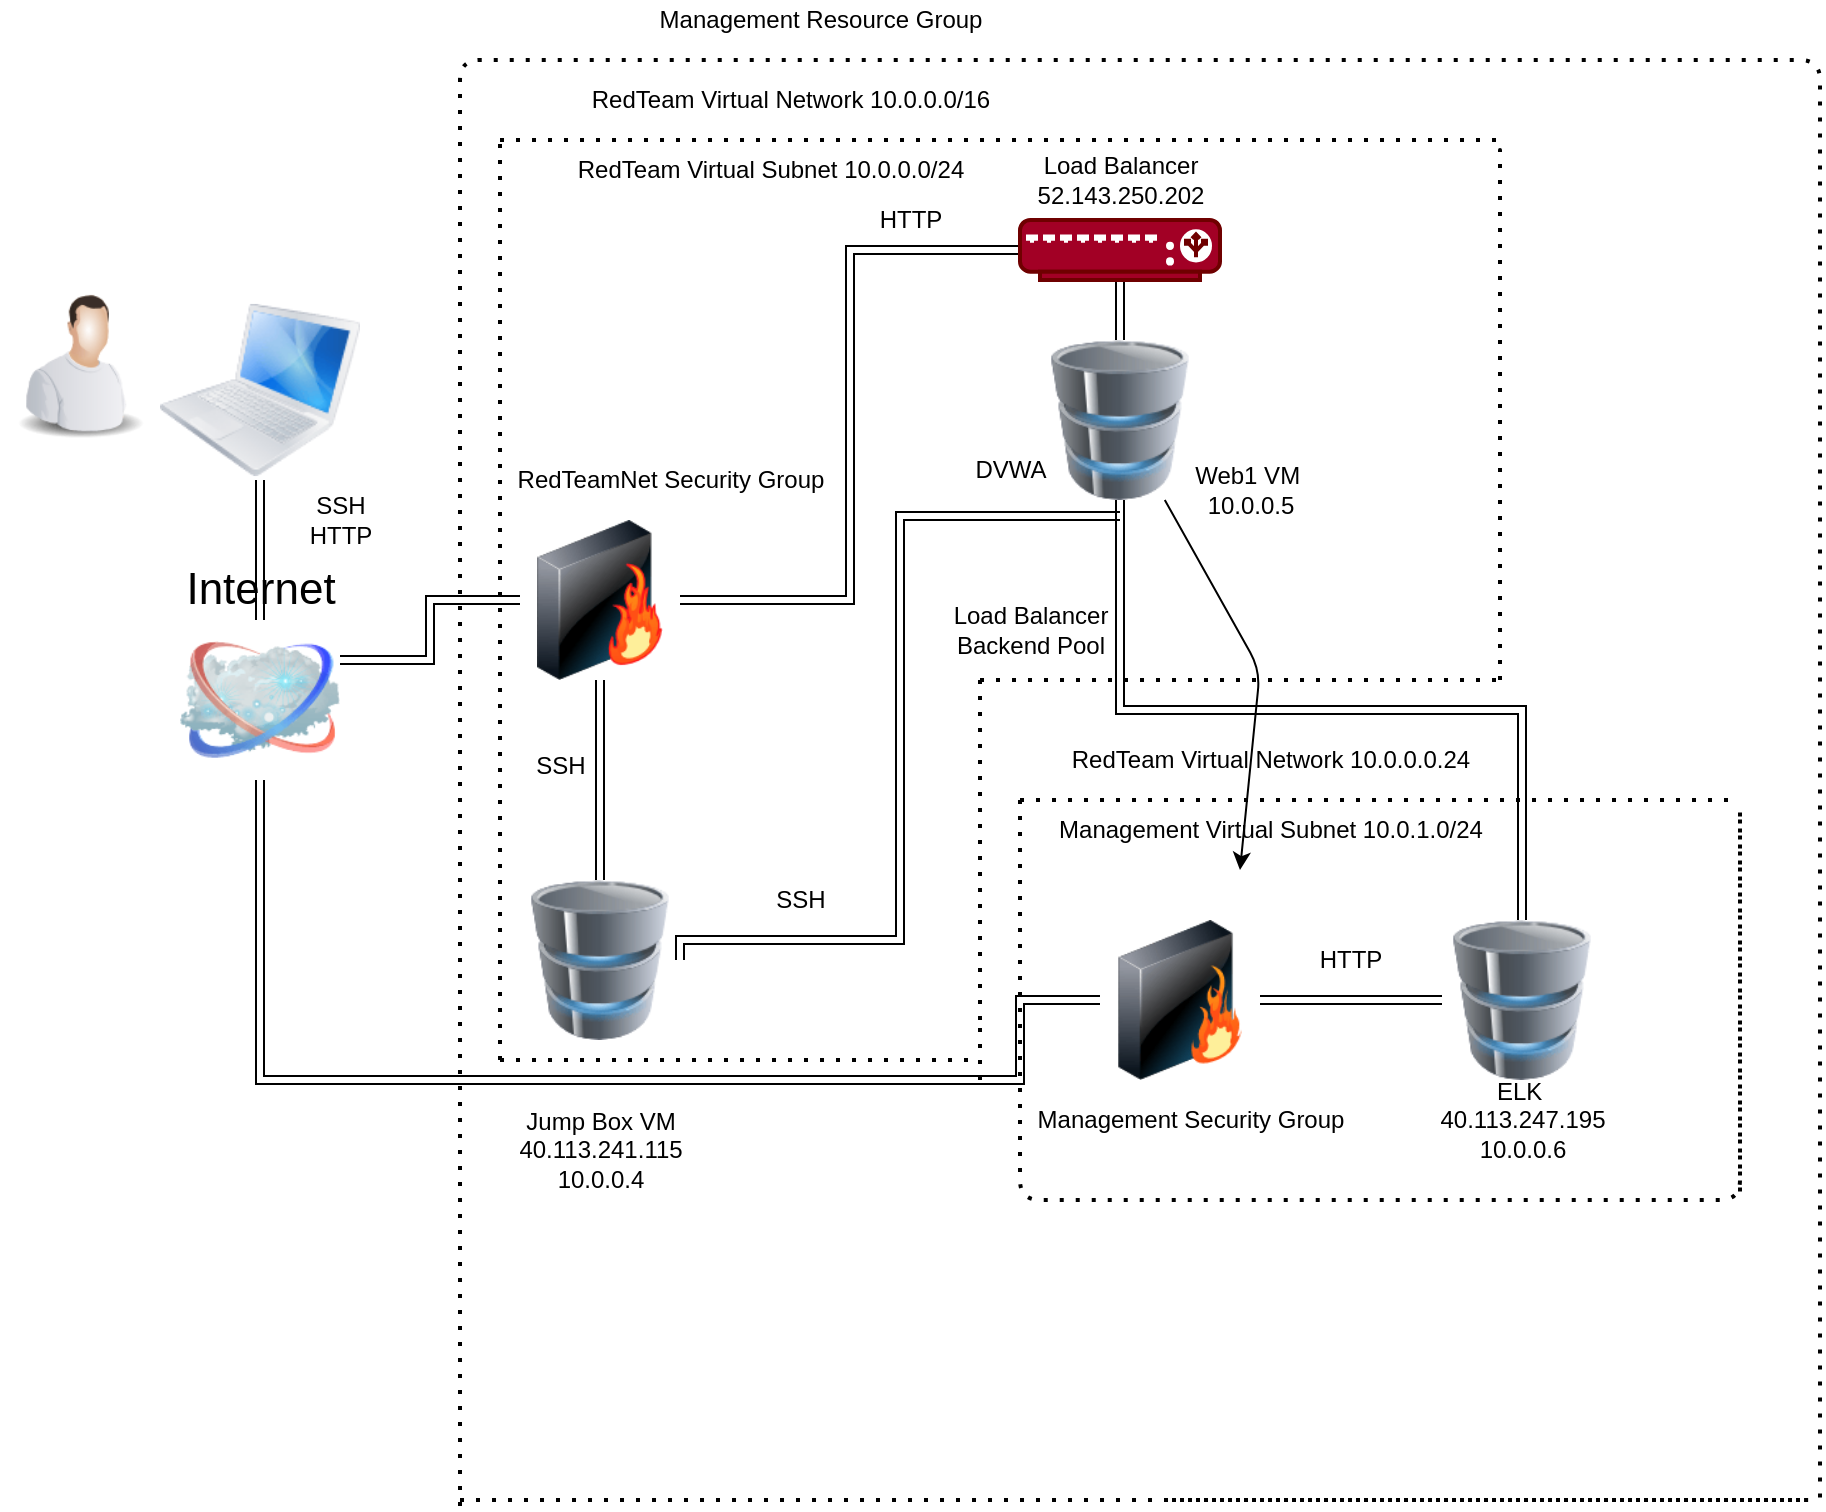 <mxfile version="13.7.9" type="device"><diagram name="Page-1" id="55a83fd1-7818-8e21-69c5-c3457e3827bb"><mxGraphModel dx="912" dy="607" grid="1" gridSize="10" guides="1" tooltips="1" connect="1" arrows="1" fold="1" page="1" pageScale="1" pageWidth="1100" pageHeight="850" background="#ffffff" math="0" shadow="0"><root><mxCell id="0"/><mxCell id="1" parent="0"/><mxCell id="KIj7Hcvd8PhbZ6Lyw-OX-13" style="edgeStyle=orthogonalEdgeStyle;rounded=0;orthogonalLoop=1;jettySize=auto;html=1;exitX=1;exitY=0.25;exitDx=0;exitDy=0;entryX=0;entryY=0.5;entryDx=0;entryDy=0;shape=link;" parent="1" source="69ecfefc5c41e42c-2" target="KIj7Hcvd8PhbZ6Lyw-OX-4" edge="1"><mxGeometry relative="1" as="geometry"/></mxCell><mxCell id="69ecfefc5c41e42c-2" value="Internet" style="image;html=1;labelBackgroundColor=#ffffff;image=img/lib/clip_art/networking/Cloud_128x128.png;rounded=1;shadow=0;comic=0;strokeWidth=2;fontSize=22;labelPosition=center;verticalLabelPosition=top;align=center;verticalAlign=bottom;" parent="1" vertex="1"><mxGeometry x="100" y="360" width="80" height="80" as="geometry"/></mxCell><mxCell id="KIj7Hcvd8PhbZ6Lyw-OX-25" style="edgeStyle=orthogonalEdgeStyle;shape=link;rounded=0;orthogonalLoop=1;jettySize=auto;html=1;exitX=0.5;exitY=1;exitDx=0;exitDy=0;" parent="1" source="KIj7Hcvd8PhbZ6Lyw-OX-1" target="69ecfefc5c41e42c-2" edge="1"><mxGeometry relative="1" as="geometry"><Array as="points"><mxPoint x="140" y="400"/><mxPoint x="140" y="400"/></Array></mxGeometry></mxCell><mxCell id="KIj7Hcvd8PhbZ6Lyw-OX-1" value="" style="image;html=1;image=img/lib/clip_art/computers/MacBook_128x128.png;direction=east;flipH=1;" parent="1" vertex="1"><mxGeometry x="90" y="200" width="100" height="90" as="geometry"/></mxCell><mxCell id="KIj7Hcvd8PhbZ6Lyw-OX-15" style="edgeStyle=orthogonalEdgeStyle;rounded=0;orthogonalLoop=1;jettySize=auto;html=1;shape=link;" parent="1" source="KIj7Hcvd8PhbZ6Lyw-OX-4" target="KIj7Hcvd8PhbZ6Lyw-OX-9" edge="1"><mxGeometry relative="1" as="geometry"/></mxCell><mxCell id="KIj7Hcvd8PhbZ6Lyw-OX-20" style="edgeStyle=orthogonalEdgeStyle;rounded=0;orthogonalLoop=1;jettySize=auto;html=1;shape=link;entryX=0;entryY=0.5;entryDx=0;entryDy=0;entryPerimeter=0;" parent="1" source="KIj7Hcvd8PhbZ6Lyw-OX-4" target="KIj7Hcvd8PhbZ6Lyw-OX-18" edge="1"><mxGeometry relative="1" as="geometry"><mxPoint x="370" y="160" as="targetPoint"/></mxGeometry></mxCell><mxCell id="KIj7Hcvd8PhbZ6Lyw-OX-4" value="" style="image;html=1;image=img/lib/clip_art/networking/Firewall-page1_128x128.png" parent="1" vertex="1"><mxGeometry x="270" y="310" width="80" height="80" as="geometry"/></mxCell><mxCell id="KIj7Hcvd8PhbZ6Lyw-OX-43" style="edgeStyle=orthogonalEdgeStyle;shape=link;rounded=0;orthogonalLoop=1;jettySize=auto;html=1;exitX=0.5;exitY=1;exitDx=0;exitDy=0;entryX=0.5;entryY=0;entryDx=0;entryDy=0;" parent="1" source="KIj7Hcvd8PhbZ6Lyw-OX-6" target="KIj7Hcvd8PhbZ6Lyw-OX-8" edge="1"><mxGeometry relative="1" as="geometry"/></mxCell><mxCell id="KIj7Hcvd8PhbZ6Lyw-OX-6" value="" style="image;html=1;image=img/lib/clip_art/computers/Database_128x128.png" parent="1" vertex="1"><mxGeometry x="530" y="220" width="80" height="80" as="geometry"/></mxCell><mxCell id="KIj7Hcvd8PhbZ6Lyw-OX-8" value="" style="image;html=1;image=img/lib/clip_art/computers/Database_128x128.png" parent="1" vertex="1"><mxGeometry x="731" y="510" width="80" height="80" as="geometry"/></mxCell><mxCell id="KIj7Hcvd8PhbZ6Lyw-OX-46" style="edgeStyle=orthogonalEdgeStyle;shape=link;rounded=0;orthogonalLoop=1;jettySize=auto;html=1;exitX=1;exitY=0.5;exitDx=0;exitDy=0;" parent="1" source="KIj7Hcvd8PhbZ6Lyw-OX-9" edge="1"><mxGeometry relative="1" as="geometry"><mxPoint x="570" y="308" as="targetPoint"/><Array as="points"><mxPoint x="460" y="520"/><mxPoint x="460" y="308"/></Array></mxGeometry></mxCell><mxCell id="KIj7Hcvd8PhbZ6Lyw-OX-9" value="" style="image;html=1;image=img/lib/clip_art/computers/Database_128x128.png" parent="1" vertex="1"><mxGeometry x="270" y="490" width="80" height="80" as="geometry"/></mxCell><mxCell id="KIj7Hcvd8PhbZ6Lyw-OX-17" value="" style="image;html=1;image=img/lib/clip_art/people/Worker_Man_128x128.png" parent="1" vertex="1"><mxGeometry x="10" y="190" width="80" height="80" as="geometry"/></mxCell><mxCell id="KIj7Hcvd8PhbZ6Lyw-OX-42" style="edgeStyle=orthogonalEdgeStyle;shape=link;rounded=0;orthogonalLoop=1;jettySize=auto;html=1;exitX=0.5;exitY=1;exitDx=0;exitDy=0;exitPerimeter=0;entryX=0.5;entryY=0;entryDx=0;entryDy=0;" parent="1" source="KIj7Hcvd8PhbZ6Lyw-OX-18" target="KIj7Hcvd8PhbZ6Lyw-OX-6" edge="1"><mxGeometry relative="1" as="geometry"/></mxCell><mxCell id="KIj7Hcvd8PhbZ6Lyw-OX-18" value="" style="fontColor=#ffffff;verticalAlign=top;verticalLabelPosition=bottom;labelPosition=center;align=center;html=1;outlineConnect=0;fillColor=#a20025;strokeColor=#6F0000;gradientDirection=north;strokeWidth=2;shape=mxgraph.networks.load_balancer;" parent="1" vertex="1"><mxGeometry x="520" y="160" width="100" height="30" as="geometry"/></mxCell><mxCell id="KIj7Hcvd8PhbZ6Lyw-OX-32" style="edgeStyle=orthogonalEdgeStyle;shape=link;rounded=0;orthogonalLoop=1;jettySize=auto;html=1;" parent="1" source="KIj7Hcvd8PhbZ6Lyw-OX-30" target="KIj7Hcvd8PhbZ6Lyw-OX-8" edge="1"><mxGeometry relative="1" as="geometry"/></mxCell><mxCell id="KIj7Hcvd8PhbZ6Lyw-OX-56" style="edgeStyle=orthogonalEdgeStyle;shape=link;rounded=0;orthogonalLoop=1;jettySize=auto;html=1;exitX=0;exitY=0.5;exitDx=0;exitDy=0;entryX=0.5;entryY=1;entryDx=0;entryDy=0;" parent="1" source="KIj7Hcvd8PhbZ6Lyw-OX-30" target="69ecfefc5c41e42c-2" edge="1"><mxGeometry relative="1" as="geometry"><Array as="points"><mxPoint x="520" y="550"/><mxPoint x="520" y="590"/><mxPoint x="140" y="590"/></Array></mxGeometry></mxCell><mxCell id="KIj7Hcvd8PhbZ6Lyw-OX-30" value="" style="image;html=1;image=img/lib/clip_art/networking/Firewall_128x128.png" parent="1" vertex="1"><mxGeometry x="560" y="510" width="80" height="80" as="geometry"/></mxCell><mxCell id="KIj7Hcvd8PhbZ6Lyw-OX-38" value="ELK&amp;nbsp;&lt;br&gt;40.113.247.195&lt;br&gt;10.0.0.6" style="text;html=1;align=center;verticalAlign=middle;resizable=0;points=[];autosize=1;" parent="1" vertex="1"><mxGeometry x="721" y="585" width="100" height="50" as="geometry"/></mxCell><mxCell id="KIj7Hcvd8PhbZ6Lyw-OX-39" value="Web1 VM&amp;nbsp;&lt;br&gt;10.0.0.5" style="text;html=1;align=center;verticalAlign=middle;resizable=0;points=[];autosize=1;" parent="1" vertex="1"><mxGeometry x="600" y="280" width="70" height="30" as="geometry"/></mxCell><mxCell id="KIj7Hcvd8PhbZ6Lyw-OX-40" value="HTTP&lt;br&gt;" style="text;html=1;align=center;verticalAlign=middle;resizable=0;points=[];autosize=1;" parent="1" vertex="1"><mxGeometry x="440" y="150" width="50" height="20" as="geometry"/></mxCell><mxCell id="KIj7Hcvd8PhbZ6Lyw-OX-41" value="Load Balancer&lt;br&gt;52.143.250.202" style="text;html=1;align=center;verticalAlign=middle;resizable=0;points=[];autosize=1;" parent="1" vertex="1"><mxGeometry x="520" y="125" width="100" height="30" as="geometry"/></mxCell><mxCell id="KIj7Hcvd8PhbZ6Lyw-OX-44" value="SSH&lt;br&gt;&lt;br&gt;" style="text;html=1;align=center;verticalAlign=middle;resizable=0;points=[];autosize=1;" parent="1" vertex="1"><mxGeometry x="270" y="425" width="40" height="30" as="geometry"/></mxCell><mxCell id="KIj7Hcvd8PhbZ6Lyw-OX-49" value="" style="endArrow=none;dashed=1;html=1;dashPattern=1 3;strokeWidth=2;" parent="1" edge="1"><mxGeometry width="50" height="50" relative="1" as="geometry"><mxPoint x="520" y="450" as="sourcePoint"/><mxPoint x="880" y="650" as="targetPoint"/><Array as="points"><mxPoint x="520" y="650"/><mxPoint x="880" y="650"/><mxPoint x="880" y="450"/></Array></mxGeometry></mxCell><mxCell id="KIj7Hcvd8PhbZ6Lyw-OX-52" value="" style="endArrow=none;dashed=1;html=1;dashPattern=1 3;strokeWidth=2;" parent="1" edge="1"><mxGeometry width="50" height="50" relative="1" as="geometry"><mxPoint x="520" y="450" as="sourcePoint"/><mxPoint x="880" y="450" as="targetPoint"/></mxGeometry></mxCell><mxCell id="KIj7Hcvd8PhbZ6Lyw-OX-53" value="RedTeam Virtual Network 10.0.0.0.24" style="text;html=1;align=center;verticalAlign=middle;resizable=0;points=[];autosize=1;" parent="1" vertex="1"><mxGeometry x="540" y="420" width="210" height="20" as="geometry"/></mxCell><mxCell id="KIj7Hcvd8PhbZ6Lyw-OX-54" value="Management Virtual Subnet 10.0.1.0/24" style="text;html=1;align=center;verticalAlign=middle;resizable=0;points=[];autosize=1;" parent="1" vertex="1"><mxGeometry x="530" y="455" width="230" height="20" as="geometry"/></mxCell><mxCell id="KIj7Hcvd8PhbZ6Lyw-OX-55" value="" style="endArrow=none;dashed=1;html=1;dashPattern=1 3;strokeWidth=2;" parent="1" edge="1"><mxGeometry width="50" height="50" relative="1" as="geometry"><mxPoint x="880" y="450" as="sourcePoint"/><mxPoint x="880" y="450" as="targetPoint"/></mxGeometry></mxCell><mxCell id="KIj7Hcvd8PhbZ6Lyw-OX-58" style="edgeStyle=orthogonalEdgeStyle;shape=link;rounded=0;orthogonalLoop=1;jettySize=auto;html=1;exitX=1;exitY=0.5;exitDx=0;exitDy=0;" parent="1" source="KIj7Hcvd8PhbZ6Lyw-OX-30" edge="1"><mxGeometry relative="1" as="geometry"><mxPoint x="650" y="550" as="targetPoint"/></mxGeometry></mxCell><mxCell id="KIj7Hcvd8PhbZ6Lyw-OX-59" value="Management Security Group" style="text;html=1;align=center;verticalAlign=middle;resizable=0;points=[];autosize=1;" parent="1" vertex="1"><mxGeometry x="520" y="600" width="170" height="20" as="geometry"/></mxCell><mxCell id="KIj7Hcvd8PhbZ6Lyw-OX-60" value="RedTeamNet Security Group" style="text;html=1;align=center;verticalAlign=middle;resizable=0;points=[];autosize=1;" parent="1" vertex="1"><mxGeometry x="260" y="280" width="170" height="20" as="geometry"/></mxCell><mxCell id="KIj7Hcvd8PhbZ6Lyw-OX-61" value="SSH" style="text;html=1;align=center;verticalAlign=middle;resizable=0;points=[];autosize=1;" parent="1" vertex="1"><mxGeometry x="390" y="490" width="40" height="20" as="geometry"/></mxCell><mxCell id="KIj7Hcvd8PhbZ6Lyw-OX-62" value="DVWA&lt;br&gt;" style="text;html=1;align=center;verticalAlign=middle;resizable=0;points=[];autosize=1;" parent="1" vertex="1"><mxGeometry x="490" y="275" width="50" height="20" as="geometry"/></mxCell><mxCell id="KIj7Hcvd8PhbZ6Lyw-OX-63" value="" style="endArrow=none;dashed=1;html=1;dashPattern=1 3;strokeWidth=2;" parent="1" edge="1"><mxGeometry width="50" height="50" relative="1" as="geometry"><mxPoint x="240" y="803" as="sourcePoint"/><mxPoint x="920" y="803" as="targetPoint"/><Array as="points"><mxPoint x="240" y="80"/><mxPoint x="920" y="80"/></Array></mxGeometry></mxCell><mxCell id="KIj7Hcvd8PhbZ6Lyw-OX-64" value="" style="endArrow=none;dashed=1;html=1;dashPattern=1 3;strokeWidth=2;" parent="1" edge="1"><mxGeometry width="50" height="50" relative="1" as="geometry"><mxPoint x="240" y="800" as="sourcePoint"/><mxPoint x="590" y="800" as="targetPoint"/><Array as="points"><mxPoint x="920" y="800"/></Array></mxGeometry></mxCell><mxCell id="KIj7Hcvd8PhbZ6Lyw-OX-65" value="Management Resource Group&lt;br&gt;" style="text;html=1;align=center;verticalAlign=middle;resizable=0;points=[];autosize=1;" parent="1" vertex="1"><mxGeometry x="330" y="50" width="180" height="20" as="geometry"/></mxCell><mxCell id="KIj7Hcvd8PhbZ6Lyw-OX-70" value="" style="endArrow=none;dashed=1;html=1;dashPattern=1 3;strokeWidth=2;" parent="1" edge="1"><mxGeometry width="50" height="50" relative="1" as="geometry"><mxPoint x="760" y="390" as="sourcePoint"/><mxPoint x="760" y="390" as="targetPoint"/><Array as="points"><mxPoint x="760" y="120"/></Array></mxGeometry></mxCell><mxCell id="KIj7Hcvd8PhbZ6Lyw-OX-71" value="" style="endArrow=none;dashed=1;html=1;dashPattern=1 3;strokeWidth=2;" parent="1" edge="1"><mxGeometry width="50" height="50" relative="1" as="geometry"><mxPoint x="500" y="390" as="sourcePoint"/><mxPoint x="760" y="390" as="targetPoint"/><Array as="points"/></mxGeometry></mxCell><mxCell id="KIj7Hcvd8PhbZ6Lyw-OX-72" value="" style="endArrow=none;dashed=1;html=1;dashPattern=1 3;strokeWidth=2;" parent="1" edge="1"><mxGeometry width="50" height="50" relative="1" as="geometry"><mxPoint x="260" y="120" as="sourcePoint"/><mxPoint x="760" y="120" as="targetPoint"/><Array as="points"><mxPoint x="740" y="120"/></Array></mxGeometry></mxCell><mxCell id="KIj7Hcvd8PhbZ6Lyw-OX-73" value="" style="endArrow=none;dashed=1;html=1;dashPattern=1 3;strokeWidth=2;" parent="1" edge="1"><mxGeometry width="50" height="50" relative="1" as="geometry"><mxPoint x="260" y="580" as="sourcePoint"/><mxPoint x="260" y="120" as="targetPoint"/></mxGeometry></mxCell><mxCell id="KIj7Hcvd8PhbZ6Lyw-OX-74" value="" style="endArrow=none;dashed=1;html=1;dashPattern=1 3;strokeWidth=2;" parent="1" edge="1"><mxGeometry width="50" height="50" relative="1" as="geometry"><mxPoint x="260" y="580" as="sourcePoint"/><mxPoint x="500" y="580" as="targetPoint"/></mxGeometry></mxCell><mxCell id="KIj7Hcvd8PhbZ6Lyw-OX-75" value="" style="endArrow=none;dashed=1;html=1;dashPattern=1 3;strokeWidth=2;" parent="1" edge="1"><mxGeometry width="50" height="50" relative="1" as="geometry"><mxPoint x="500" y="590" as="sourcePoint"/><mxPoint x="500" y="560" as="targetPoint"/></mxGeometry></mxCell><mxCell id="KIj7Hcvd8PhbZ6Lyw-OX-76" value="SSH&lt;br&gt;HTTP&lt;br&gt;" style="text;html=1;align=center;verticalAlign=middle;resizable=0;points=[];autosize=1;" parent="1" vertex="1"><mxGeometry x="155" y="295" width="50" height="30" as="geometry"/></mxCell><mxCell id="KIj7Hcvd8PhbZ6Lyw-OX-77" value="RedTeam Virtual Network 10.0.0.0/16" style="text;html=1;align=center;verticalAlign=middle;resizable=0;points=[];autosize=1;" parent="1" vertex="1"><mxGeometry x="300" y="90" width="210" height="20" as="geometry"/></mxCell><mxCell id="KIj7Hcvd8PhbZ6Lyw-OX-78" value="RedTeam Virtual Subnet 10.0.0.0/24" style="text;html=1;align=center;verticalAlign=middle;resizable=0;points=[];autosize=1;" parent="1" vertex="1"><mxGeometry x="290" y="125" width="210" height="20" as="geometry"/></mxCell><mxCell id="KIj7Hcvd8PhbZ6Lyw-OX-80" value="" style="endArrow=classic;html=1;" parent="1" source="KIj7Hcvd8PhbZ6Lyw-OX-6" edge="1"><mxGeometry width="50" height="50" relative="1" as="geometry"><mxPoint x="630" y="265" as="sourcePoint"/><mxPoint x="630" y="485" as="targetPoint"/><Array as="points"><mxPoint x="640" y="385"/></Array></mxGeometry></mxCell><mxCell id="KIj7Hcvd8PhbZ6Lyw-OX-81" value="HTTP" style="text;html=1;align=center;verticalAlign=middle;resizable=0;points=[];autosize=1;" parent="1" vertex="1"><mxGeometry x="660" y="520" width="50" height="20" as="geometry"/></mxCell><mxCell id="KIj7Hcvd8PhbZ6Lyw-OX-82" value="Jump Box VM&lt;br&gt;40.113.241.115&lt;br&gt;10.0.0.4&lt;br&gt;" style="text;html=1;align=center;verticalAlign=middle;resizable=0;points=[];autosize=1;" parent="1" vertex="1"><mxGeometry x="260" y="600" width="100" height="50" as="geometry"/></mxCell><mxCell id="KIj7Hcvd8PhbZ6Lyw-OX-83" value="" style="endArrow=none;dashed=1;html=1;dashPattern=1 3;strokeWidth=2;" parent="1" edge="1"><mxGeometry width="50" height="50" relative="1" as="geometry"><mxPoint x="500" y="560" as="sourcePoint"/><mxPoint x="500" y="390" as="targetPoint"/></mxGeometry></mxCell><mxCell id="KIj7Hcvd8PhbZ6Lyw-OX-84" value="Load Balancer &lt;br&gt;Backend Pool" style="text;html=1;align=center;verticalAlign=middle;resizable=0;points=[];autosize=1;" parent="1" vertex="1"><mxGeometry x="480" y="350" width="90" height="30" as="geometry"/></mxCell></root></mxGraphModel></diagram></mxfile>